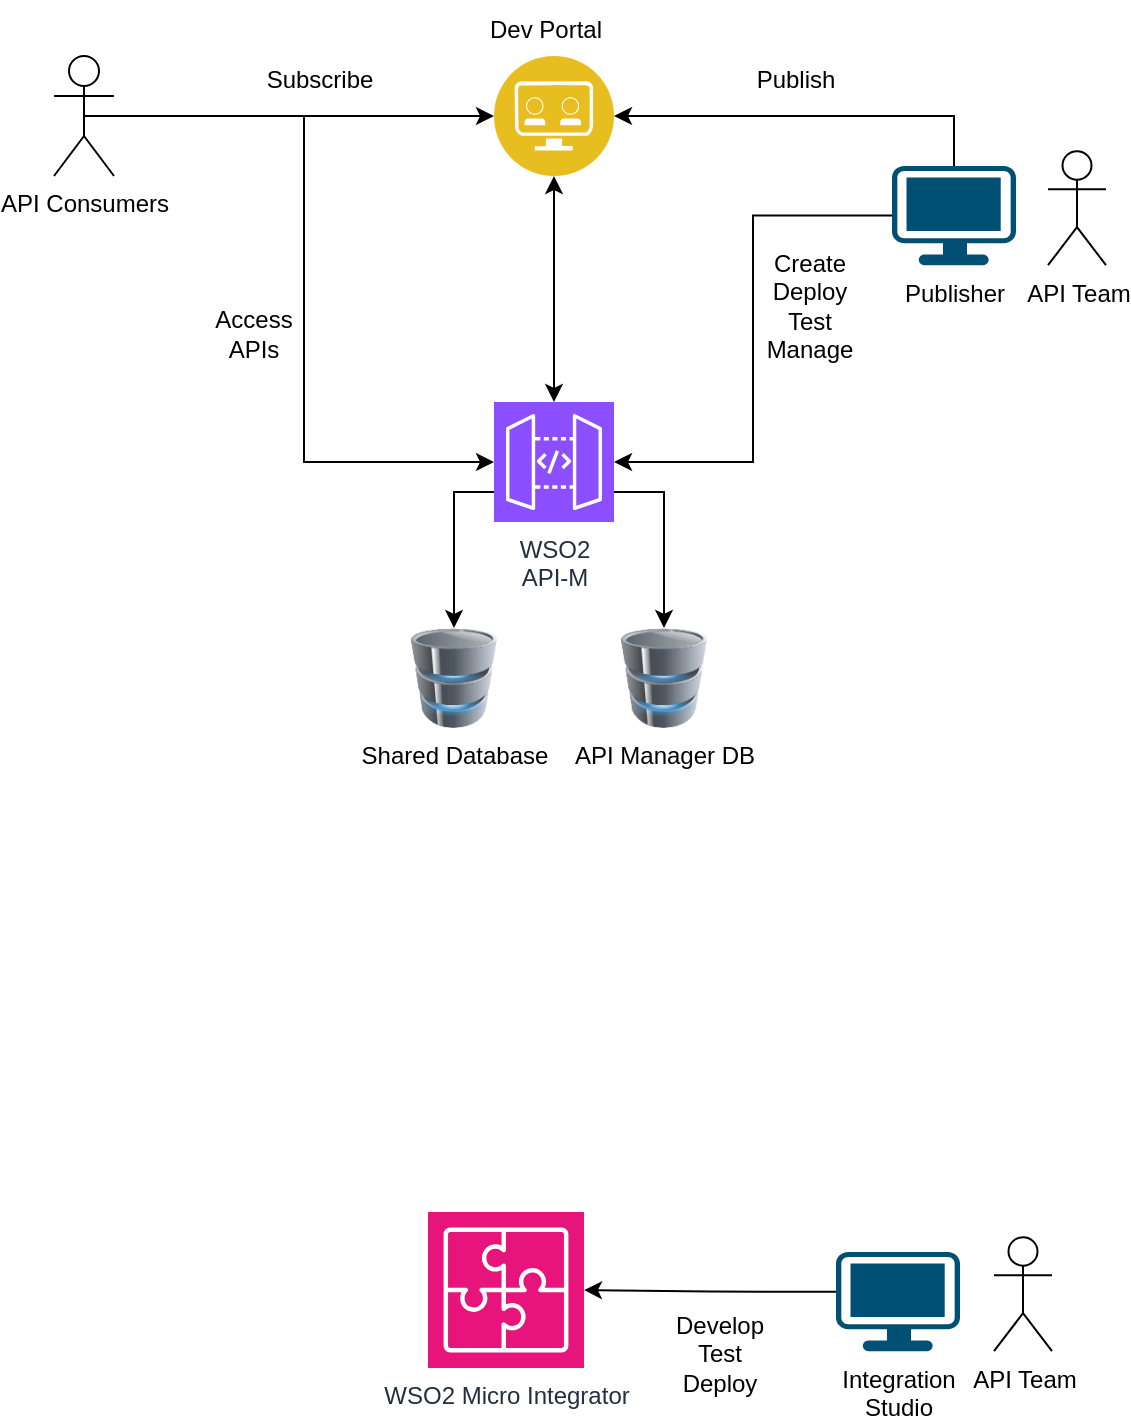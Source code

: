 <mxfile version="22.1.16" type="github">
  <diagram name="Page-1" id="qxffikaDEZeMn734_tKv">
    <mxGraphModel dx="954" dy="606" grid="0" gridSize="10" guides="1" tooltips="1" connect="1" arrows="1" fold="1" page="1" pageScale="1" pageWidth="850" pageHeight="1100" math="0" shadow="0">
      <root>
        <mxCell id="0" />
        <mxCell id="1" parent="0" />
        <mxCell id="oyZoGBa4WGomVmZSgcjT-1" value="Shared Database" style="image;html=1;image=img/lib/clip_art/computers/Database_128x128.png" vertex="1" parent="1">
          <mxGeometry x="365" y="395" width="50" height="50" as="geometry" />
        </mxCell>
        <mxCell id="oyZoGBa4WGomVmZSgcjT-2" value="API Manager DB" style="image;html=1;image=img/lib/clip_art/computers/Database_128x128.png" vertex="1" parent="1">
          <mxGeometry x="470" y="395" width="50" height="50" as="geometry" />
        </mxCell>
        <mxCell id="oyZoGBa4WGomVmZSgcjT-23" style="edgeStyle=orthogonalEdgeStyle;rounded=0;orthogonalLoop=1;jettySize=auto;html=1;exitX=0;exitY=0.75;exitDx=0;exitDy=0;exitPerimeter=0;entryX=0.5;entryY=0;entryDx=0;entryDy=0;" edge="1" parent="1" source="oyZoGBa4WGomVmZSgcjT-4" target="oyZoGBa4WGomVmZSgcjT-1">
          <mxGeometry relative="1" as="geometry" />
        </mxCell>
        <mxCell id="oyZoGBa4WGomVmZSgcjT-24" style="edgeStyle=orthogonalEdgeStyle;rounded=0;orthogonalLoop=1;jettySize=auto;html=1;exitX=1;exitY=0.75;exitDx=0;exitDy=0;exitPerimeter=0;entryX=0.5;entryY=0;entryDx=0;entryDy=0;" edge="1" parent="1" source="oyZoGBa4WGomVmZSgcjT-4" target="oyZoGBa4WGomVmZSgcjT-2">
          <mxGeometry relative="1" as="geometry" />
        </mxCell>
        <mxCell id="oyZoGBa4WGomVmZSgcjT-4" value="WSO2 &lt;br&gt;API-M" style="sketch=0;points=[[0,0,0],[0.25,0,0],[0.5,0,0],[0.75,0,0],[1,0,0],[0,1,0],[0.25,1,0],[0.5,1,0],[0.75,1,0],[1,1,0],[0,0.25,0],[0,0.5,0],[0,0.75,0],[1,0.25,0],[1,0.5,0],[1,0.75,0]];outlineConnect=0;fontColor=#232F3E;fillColor=#8C4FFF;strokeColor=#ffffff;dashed=0;verticalLabelPosition=bottom;verticalAlign=top;align=center;html=1;fontSize=12;fontStyle=0;aspect=fixed;shape=mxgraph.aws4.resourceIcon;resIcon=mxgraph.aws4.api_gateway;" vertex="1" parent="1">
          <mxGeometry x="410" y="282" width="60" height="60" as="geometry" />
        </mxCell>
        <mxCell id="oyZoGBa4WGomVmZSgcjT-8" style="edgeStyle=orthogonalEdgeStyle;rounded=0;orthogonalLoop=1;jettySize=auto;html=1;entryX=1;entryY=0.5;entryDx=0;entryDy=0;entryPerimeter=0;" edge="1" parent="1" source="oyZoGBa4WGomVmZSgcjT-7" target="oyZoGBa4WGomVmZSgcjT-4">
          <mxGeometry relative="1" as="geometry">
            <mxPoint x="530" y="320" as="targetPoint" />
          </mxGeometry>
        </mxCell>
        <mxCell id="oyZoGBa4WGomVmZSgcjT-13" style="edgeStyle=orthogonalEdgeStyle;rounded=0;orthogonalLoop=1;jettySize=auto;html=1;entryX=0;entryY=0.5;entryDx=0;entryDy=0;" edge="1" parent="1" source="oyZoGBa4WGomVmZSgcjT-9" target="oyZoGBa4WGomVmZSgcjT-12">
          <mxGeometry relative="1" as="geometry">
            <mxPoint x="101" y="195" as="sourcePoint" />
          </mxGeometry>
        </mxCell>
        <mxCell id="oyZoGBa4WGomVmZSgcjT-22" style="edgeStyle=orthogonalEdgeStyle;rounded=0;orthogonalLoop=1;jettySize=auto;html=1;exitX=0.5;exitY=0;exitDx=0;exitDy=0;exitPerimeter=0;entryX=1;entryY=0.5;entryDx=0;entryDy=0;" edge="1" parent="1" source="oyZoGBa4WGomVmZSgcjT-7" target="oyZoGBa4WGomVmZSgcjT-12">
          <mxGeometry relative="1" as="geometry" />
        </mxCell>
        <mxCell id="oyZoGBa4WGomVmZSgcjT-7" value="Publisher" style="points=[[0.03,0.03,0],[0.5,0,0],[0.97,0.03,0],[1,0.4,0],[0.97,0.745,0],[0.5,1,0],[0.03,0.745,0],[0,0.4,0]];verticalLabelPosition=bottom;sketch=0;html=1;verticalAlign=top;aspect=fixed;align=center;pointerEvents=1;shape=mxgraph.cisco19.workstation;fillColor=#005073;strokeColor=none;" vertex="1" parent="1">
          <mxGeometry x="609" y="164" width="62" height="49.6" as="geometry" />
        </mxCell>
        <mxCell id="oyZoGBa4WGomVmZSgcjT-11" value="Create&lt;br&gt;Deploy&lt;br&gt;Test&lt;br&gt;Manage" style="text;html=1;strokeColor=none;fillColor=none;align=center;verticalAlign=middle;whiteSpace=wrap;rounded=0;" vertex="1" parent="1">
          <mxGeometry x="543" y="194" width="50" height="80" as="geometry" />
        </mxCell>
        <mxCell id="oyZoGBa4WGomVmZSgcjT-12" value="" style="image;aspect=fixed;perimeter=ellipsePerimeter;html=1;align=center;shadow=0;dashed=0;fontColor=#4277BB;labelBackgroundColor=default;fontSize=12;spacingTop=3;image=img/lib/ibm/applications/api_developer_portal.svg;" vertex="1" parent="1">
          <mxGeometry x="410" y="109" width="60" height="60" as="geometry" />
        </mxCell>
        <mxCell id="oyZoGBa4WGomVmZSgcjT-14" value="Publish" style="text;html=1;strokeColor=none;fillColor=none;align=center;verticalAlign=middle;whiteSpace=wrap;rounded=0;" vertex="1" parent="1">
          <mxGeometry x="531" y="106" width="60" height="30" as="geometry" />
        </mxCell>
        <mxCell id="oyZoGBa4WGomVmZSgcjT-15" value="API Team" style="shape=umlActor;verticalLabelPosition=bottom;verticalAlign=top;html=1;outlineConnect=0;" vertex="1" parent="1">
          <mxGeometry x="687" y="156.6" width="29" height="57" as="geometry" />
        </mxCell>
        <mxCell id="oyZoGBa4WGomVmZSgcjT-17" value="Subscribe" style="text;html=1;strokeColor=none;fillColor=none;align=center;verticalAlign=middle;whiteSpace=wrap;rounded=0;" vertex="1" parent="1">
          <mxGeometry x="293" y="106" width="60" height="30" as="geometry" />
        </mxCell>
        <mxCell id="oyZoGBa4WGomVmZSgcjT-19" value="" style="endArrow=classic;startArrow=classic;html=1;rounded=0;exitX=0.5;exitY=0;exitDx=0;exitDy=0;exitPerimeter=0;entryX=0.5;entryY=1;entryDx=0;entryDy=0;" edge="1" parent="1" source="oyZoGBa4WGomVmZSgcjT-4" target="oyZoGBa4WGomVmZSgcjT-12">
          <mxGeometry width="50" height="50" relative="1" as="geometry">
            <mxPoint x="411" y="274" as="sourcePoint" />
            <mxPoint x="461" y="224" as="targetPoint" />
          </mxGeometry>
        </mxCell>
        <mxCell id="oyZoGBa4WGomVmZSgcjT-20" value="Dev Portal" style="text;html=1;strokeColor=none;fillColor=none;align=center;verticalAlign=middle;whiteSpace=wrap;rounded=0;" vertex="1" parent="1">
          <mxGeometry x="406" y="81" width="60" height="30" as="geometry" />
        </mxCell>
        <mxCell id="oyZoGBa4WGomVmZSgcjT-9" value="API Consumers" style="shape=umlActor;verticalLabelPosition=bottom;verticalAlign=top;html=1;outlineConnect=0;" vertex="1" parent="1">
          <mxGeometry x="190" y="109" width="30" height="60" as="geometry" />
        </mxCell>
        <mxCell id="oyZoGBa4WGomVmZSgcjT-27" style="edgeStyle=orthogonalEdgeStyle;rounded=0;orthogonalLoop=1;jettySize=auto;html=1;exitX=0.5;exitY=0.5;exitDx=0;exitDy=0;exitPerimeter=0;entryX=0;entryY=0.5;entryDx=0;entryDy=0;entryPerimeter=0;" edge="1" parent="1" source="oyZoGBa4WGomVmZSgcjT-9" target="oyZoGBa4WGomVmZSgcjT-4">
          <mxGeometry relative="1" as="geometry" />
        </mxCell>
        <mxCell id="oyZoGBa4WGomVmZSgcjT-28" value="Access APIs" style="text;html=1;strokeColor=none;fillColor=none;align=center;verticalAlign=middle;whiteSpace=wrap;rounded=0;" vertex="1" parent="1">
          <mxGeometry x="260" y="233" width="60" height="30" as="geometry" />
        </mxCell>
        <mxCell id="oyZoGBa4WGomVmZSgcjT-29" value="WSO2 Micro Integrator&lt;br&gt;" style="sketch=0;points=[[0,0,0],[0.25,0,0],[0.5,0,0],[0.75,0,0],[1,0,0],[0,1,0],[0.25,1,0],[0.5,1,0],[0.75,1,0],[1,1,0],[0,0.25,0],[0,0.5,0],[0,0.75,0],[1,0.25,0],[1,0.5,0],[1,0.75,0]];outlineConnect=0;fontColor=#232F3E;fillColor=#E7157B;strokeColor=#ffffff;dashed=0;verticalLabelPosition=bottom;verticalAlign=top;align=center;html=1;fontSize=12;fontStyle=0;aspect=fixed;shape=mxgraph.aws4.resourceIcon;resIcon=mxgraph.aws4.application_integration;" vertex="1" parent="1">
          <mxGeometry x="377" y="687" width="78" height="78" as="geometry" />
        </mxCell>
        <mxCell id="oyZoGBa4WGomVmZSgcjT-36" style="edgeStyle=orthogonalEdgeStyle;rounded=0;orthogonalLoop=1;jettySize=auto;html=1;exitX=0;exitY=0.4;exitDx=0;exitDy=0;exitPerimeter=0;" edge="1" parent="1" source="oyZoGBa4WGomVmZSgcjT-30" target="oyZoGBa4WGomVmZSgcjT-29">
          <mxGeometry relative="1" as="geometry" />
        </mxCell>
        <mxCell id="oyZoGBa4WGomVmZSgcjT-30" value="Integration&lt;br&gt;Studio" style="points=[[0.03,0.03,0],[0.5,0,0],[0.97,0.03,0],[1,0.4,0],[0.97,0.745,0],[0.5,1,0],[0.03,0.745,0],[0,0.4,0]];verticalLabelPosition=bottom;sketch=0;html=1;verticalAlign=top;aspect=fixed;align=center;pointerEvents=1;shape=mxgraph.cisco19.workstation;fillColor=#005073;strokeColor=none;" vertex="1" parent="1">
          <mxGeometry x="581" y="707" width="62" height="49.6" as="geometry" />
        </mxCell>
        <mxCell id="oyZoGBa4WGomVmZSgcjT-31" value="API Team" style="shape=umlActor;verticalLabelPosition=bottom;verticalAlign=top;html=1;outlineConnect=0;" vertex="1" parent="1">
          <mxGeometry x="660" y="699.6" width="29" height="57" as="geometry" />
        </mxCell>
        <mxCell id="oyZoGBa4WGomVmZSgcjT-37" value="Develop&lt;br&gt;Test&lt;br&gt;Deploy" style="text;html=1;strokeColor=none;fillColor=none;align=center;verticalAlign=middle;whiteSpace=wrap;rounded=0;" vertex="1" parent="1">
          <mxGeometry x="493" y="732" width="60" height="51" as="geometry" />
        </mxCell>
      </root>
    </mxGraphModel>
  </diagram>
</mxfile>
